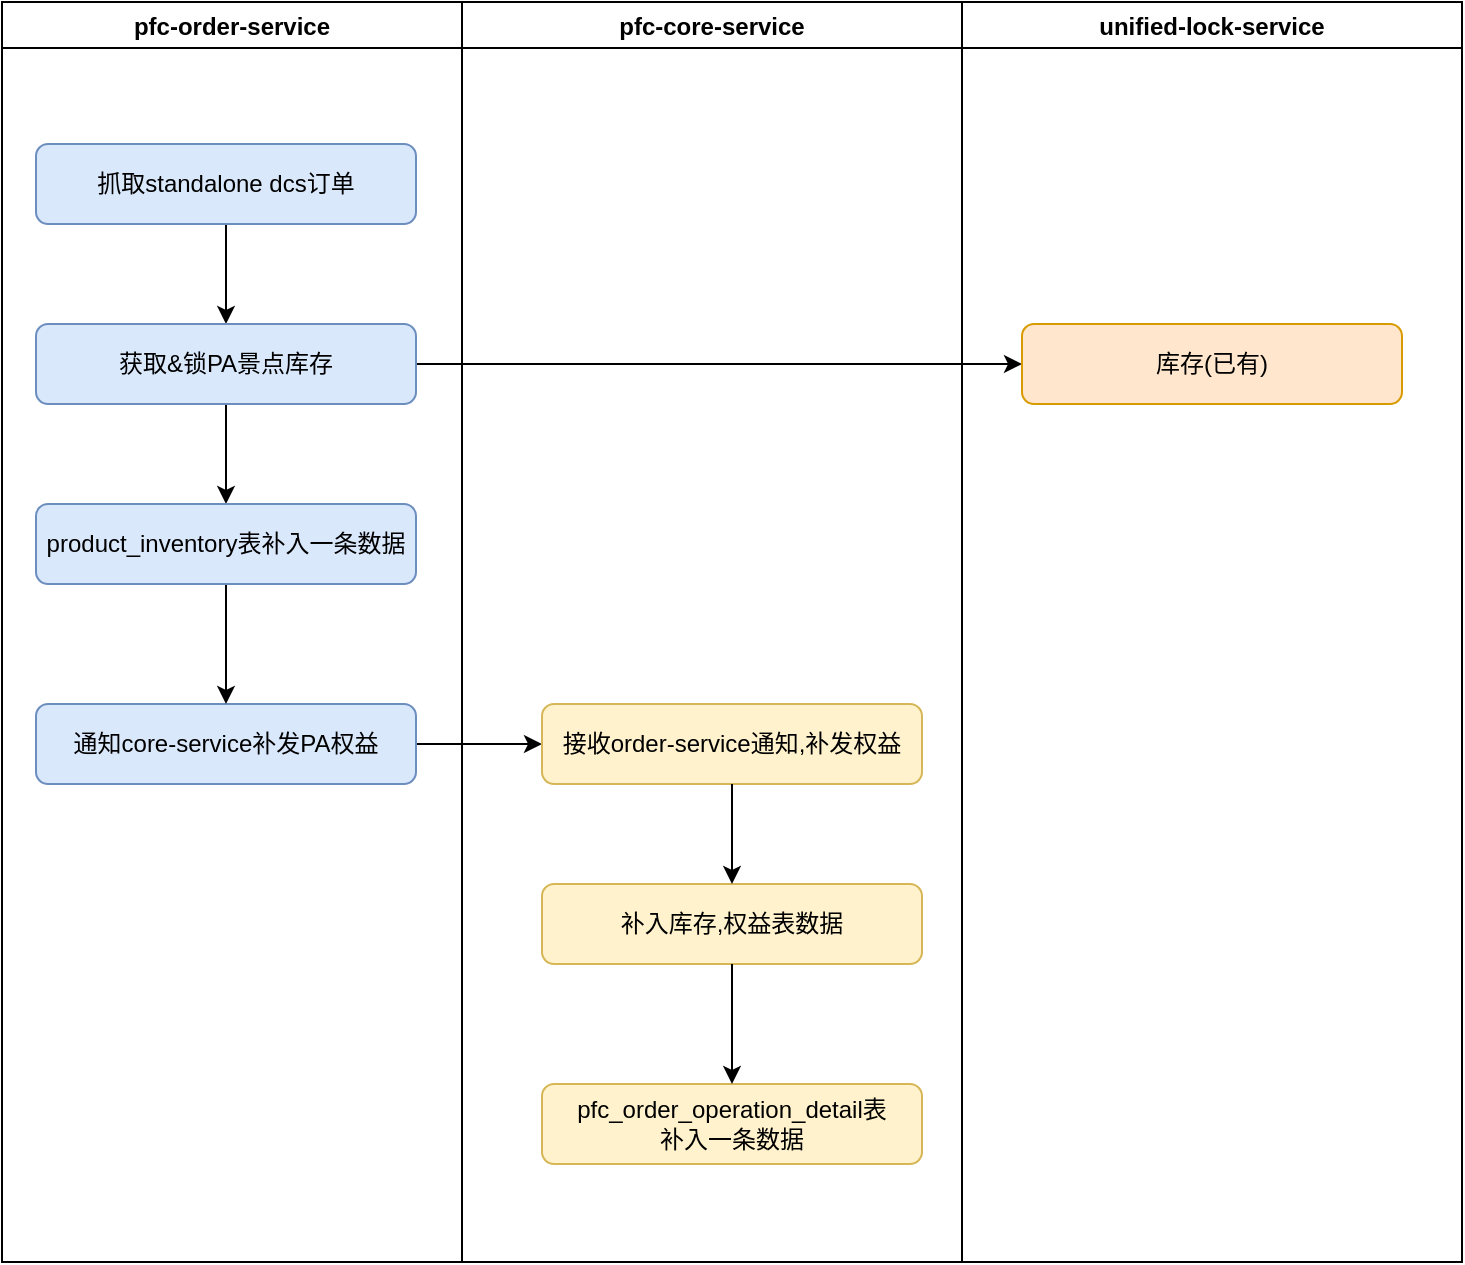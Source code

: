 <mxfile version="28.1.0">
  <diagram name="Page-1" id="8Ez09a-e_3OrI_JdHruW">
    <mxGraphModel dx="1226" dy="708" grid="1" gridSize="10" guides="1" tooltips="1" connect="1" arrows="1" fold="1" page="1" pageScale="1" pageWidth="850" pageHeight="1100" math="0" shadow="0">
      <root>
        <mxCell id="0" />
        <mxCell id="1" parent="0" />
        <mxCell id="zkWNeTzoaR8wlNJm_yl3-11" style="edgeStyle=orthogonalEdgeStyle;rounded=0;orthogonalLoop=1;jettySize=auto;html=1;exitX=0.5;exitY=1;exitDx=0;exitDy=0;entryX=0.5;entryY=0;entryDx=0;entryDy=0;" parent="1" source="zkWNeTzoaR8wlNJm_yl3-1" target="zkWNeTzoaR8wlNJm_yl3-2" edge="1">
          <mxGeometry relative="1" as="geometry" />
        </mxCell>
        <mxCell id="zkWNeTzoaR8wlNJm_yl3-1" value="抓取standalone dcs订单" style="rounded=1;whiteSpace=wrap;html=1;fillColor=#dae8fc;strokeColor=#6c8ebf;" parent="1" vertex="1">
          <mxGeometry x="97" y="91" width="190" height="40" as="geometry" />
        </mxCell>
        <mxCell id="zkWNeTzoaR8wlNJm_yl3-12" style="edgeStyle=orthogonalEdgeStyle;rounded=0;orthogonalLoop=1;jettySize=auto;html=1;exitX=0.5;exitY=1;exitDx=0;exitDy=0;entryX=0.5;entryY=0;entryDx=0;entryDy=0;" parent="1" source="zkWNeTzoaR8wlNJm_yl3-2" target="zkWNeTzoaR8wlNJm_yl3-6" edge="1">
          <mxGeometry relative="1" as="geometry" />
        </mxCell>
        <mxCell id="LS8435UQlPTGH_bgCMpZ-13" style="edgeStyle=orthogonalEdgeStyle;rounded=0;orthogonalLoop=1;jettySize=auto;html=1;exitX=1;exitY=0.5;exitDx=0;exitDy=0;" edge="1" parent="1" source="zkWNeTzoaR8wlNJm_yl3-2" target="LS8435UQlPTGH_bgCMpZ-12">
          <mxGeometry relative="1" as="geometry" />
        </mxCell>
        <mxCell id="zkWNeTzoaR8wlNJm_yl3-2" value="获取&amp;amp;锁PA景点库存" style="rounded=1;whiteSpace=wrap;html=1;fillColor=#dae8fc;strokeColor=#6c8ebf;" parent="1" vertex="1">
          <mxGeometry x="97" y="181" width="190" height="40" as="geometry" />
        </mxCell>
        <mxCell id="LS8435UQlPTGH_bgCMpZ-4" style="edgeStyle=orthogonalEdgeStyle;rounded=0;orthogonalLoop=1;jettySize=auto;html=1;exitX=1;exitY=0.5;exitDx=0;exitDy=0;entryX=0;entryY=0.5;entryDx=0;entryDy=0;" edge="1" parent="1" source="zkWNeTzoaR8wlNJm_yl3-5" target="zkWNeTzoaR8wlNJm_yl3-10">
          <mxGeometry relative="1" as="geometry" />
        </mxCell>
        <mxCell id="zkWNeTzoaR8wlNJm_yl3-5" value="通知core-service补发PA权益" style="rounded=1;whiteSpace=wrap;html=1;fillColor=#dae8fc;strokeColor=#6c8ebf;" parent="1" vertex="1">
          <mxGeometry x="97" y="371" width="190" height="40" as="geometry" />
        </mxCell>
        <mxCell id="zkWNeTzoaR8wlNJm_yl3-13" style="edgeStyle=orthogonalEdgeStyle;rounded=0;orthogonalLoop=1;jettySize=auto;html=1;exitX=0.5;exitY=1;exitDx=0;exitDy=0;entryX=0.5;entryY=0;entryDx=0;entryDy=0;" parent="1" source="zkWNeTzoaR8wlNJm_yl3-6" target="zkWNeTzoaR8wlNJm_yl3-5" edge="1">
          <mxGeometry relative="1" as="geometry" />
        </mxCell>
        <mxCell id="zkWNeTzoaR8wlNJm_yl3-6" value="product_inventory表补入一条数据" style="rounded=1;whiteSpace=wrap;html=1;fillColor=#dae8fc;strokeColor=#6c8ebf;" parent="1" vertex="1">
          <mxGeometry x="97" y="271" width="190" height="40" as="geometry" />
        </mxCell>
        <mxCell id="LS8435UQlPTGH_bgCMpZ-1" value="pfc-order-service" style="swimlane;" vertex="1" parent="1">
          <mxGeometry x="80" y="20" width="230" height="630" as="geometry" />
        </mxCell>
        <mxCell id="LS8435UQlPTGH_bgCMpZ-2" value="pfc-core-service" style="swimlane;" vertex="1" parent="1">
          <mxGeometry x="310" y="20" width="250" height="630" as="geometry" />
        </mxCell>
        <mxCell id="zkWNeTzoaR8wlNJm_yl3-10" value="接收order-service通知,补发权益" style="rounded=1;whiteSpace=wrap;html=1;fillColor=#fff2cc;strokeColor=#d6b656;" parent="LS8435UQlPTGH_bgCMpZ-2" vertex="1">
          <mxGeometry x="40" y="351" width="190" height="40" as="geometry" />
        </mxCell>
        <mxCell id="zkWNeTzoaR8wlNJm_yl3-8" value="补入库存,权益表数据" style="rounded=1;whiteSpace=wrap;html=1;fillColor=#fff2cc;strokeColor=#d6b656;" parent="LS8435UQlPTGH_bgCMpZ-2" vertex="1">
          <mxGeometry x="40" y="441" width="190" height="40" as="geometry" />
        </mxCell>
        <mxCell id="zkWNeTzoaR8wlNJm_yl3-4" value="pfc_order_operation_detail表&lt;br&gt;补入一条数据" style="rounded=1;whiteSpace=wrap;html=1;fillColor=#fff2cc;strokeColor=#d6b656;" parent="LS8435UQlPTGH_bgCMpZ-2" vertex="1">
          <mxGeometry x="40" y="541" width="190" height="40" as="geometry" />
        </mxCell>
        <mxCell id="zkWNeTzoaR8wlNJm_yl3-15" style="edgeStyle=orthogonalEdgeStyle;rounded=0;orthogonalLoop=1;jettySize=auto;html=1;exitX=0.5;exitY=1;exitDx=0;exitDy=0;entryX=0.5;entryY=0;entryDx=0;entryDy=0;" parent="LS8435UQlPTGH_bgCMpZ-2" source="zkWNeTzoaR8wlNJm_yl3-10" target="zkWNeTzoaR8wlNJm_yl3-8" edge="1">
          <mxGeometry relative="1" as="geometry" />
        </mxCell>
        <mxCell id="zkWNeTzoaR8wlNJm_yl3-16" style="edgeStyle=orthogonalEdgeStyle;rounded=0;orthogonalLoop=1;jettySize=auto;html=1;exitX=0.5;exitY=1;exitDx=0;exitDy=0;entryX=0.5;entryY=0;entryDx=0;entryDy=0;" parent="LS8435UQlPTGH_bgCMpZ-2" source="zkWNeTzoaR8wlNJm_yl3-8" target="zkWNeTzoaR8wlNJm_yl3-4" edge="1">
          <mxGeometry relative="1" as="geometry" />
        </mxCell>
        <mxCell id="LS8435UQlPTGH_bgCMpZ-5" value="unified-lock-service" style="swimlane;" vertex="1" parent="1">
          <mxGeometry x="560" y="20" width="250" height="630" as="geometry" />
        </mxCell>
        <mxCell id="LS8435UQlPTGH_bgCMpZ-9" style="edgeStyle=orthogonalEdgeStyle;rounded=0;orthogonalLoop=1;jettySize=auto;html=1;exitX=0.5;exitY=1;exitDx=0;exitDy=0;entryX=0.5;entryY=0;entryDx=0;entryDy=0;" edge="1" parent="LS8435UQlPTGH_bgCMpZ-5" target="LS8435UQlPTGH_bgCMpZ-7">
          <mxGeometry relative="1" as="geometry">
            <mxPoint x="135" y="391" as="sourcePoint" />
          </mxGeometry>
        </mxCell>
        <mxCell id="LS8435UQlPTGH_bgCMpZ-10" style="edgeStyle=orthogonalEdgeStyle;rounded=0;orthogonalLoop=1;jettySize=auto;html=1;exitX=0.5;exitY=1;exitDx=0;exitDy=0;entryX=0.5;entryY=0;entryDx=0;entryDy=0;" edge="1" parent="LS8435UQlPTGH_bgCMpZ-5" target="LS8435UQlPTGH_bgCMpZ-8">
          <mxGeometry relative="1" as="geometry">
            <mxPoint x="135" y="481" as="sourcePoint" />
          </mxGeometry>
        </mxCell>
        <mxCell id="LS8435UQlPTGH_bgCMpZ-12" value="库存(已有)" style="rounded=1;whiteSpace=wrap;html=1;fillColor=#ffe6cc;strokeColor=#d79b00;" vertex="1" parent="LS8435UQlPTGH_bgCMpZ-5">
          <mxGeometry x="30" y="161" width="190" height="40" as="geometry" />
        </mxCell>
      </root>
    </mxGraphModel>
  </diagram>
</mxfile>
